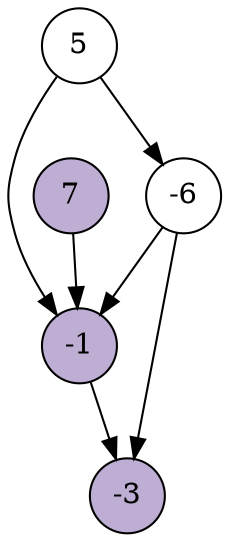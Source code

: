 digraph g {
    node[shape=circle fixedsize=true style=filled fillcolor=white colorscheme=accent8 ];

    a[label="5" pos="-1,1!" ];
    b[label="-6" pos=".5,1!" ];
    c[label="-1" pos=".5,-.5!" fillcolor="2"];
    e[label="7" pos="-1,-.5!" fillcolor="2"];
    f[label="-3" fillcolor="2" pos="1.5,0.25!"];
    a->b;
    b->c;
    b,c->{f};
    a,e->c;
}

